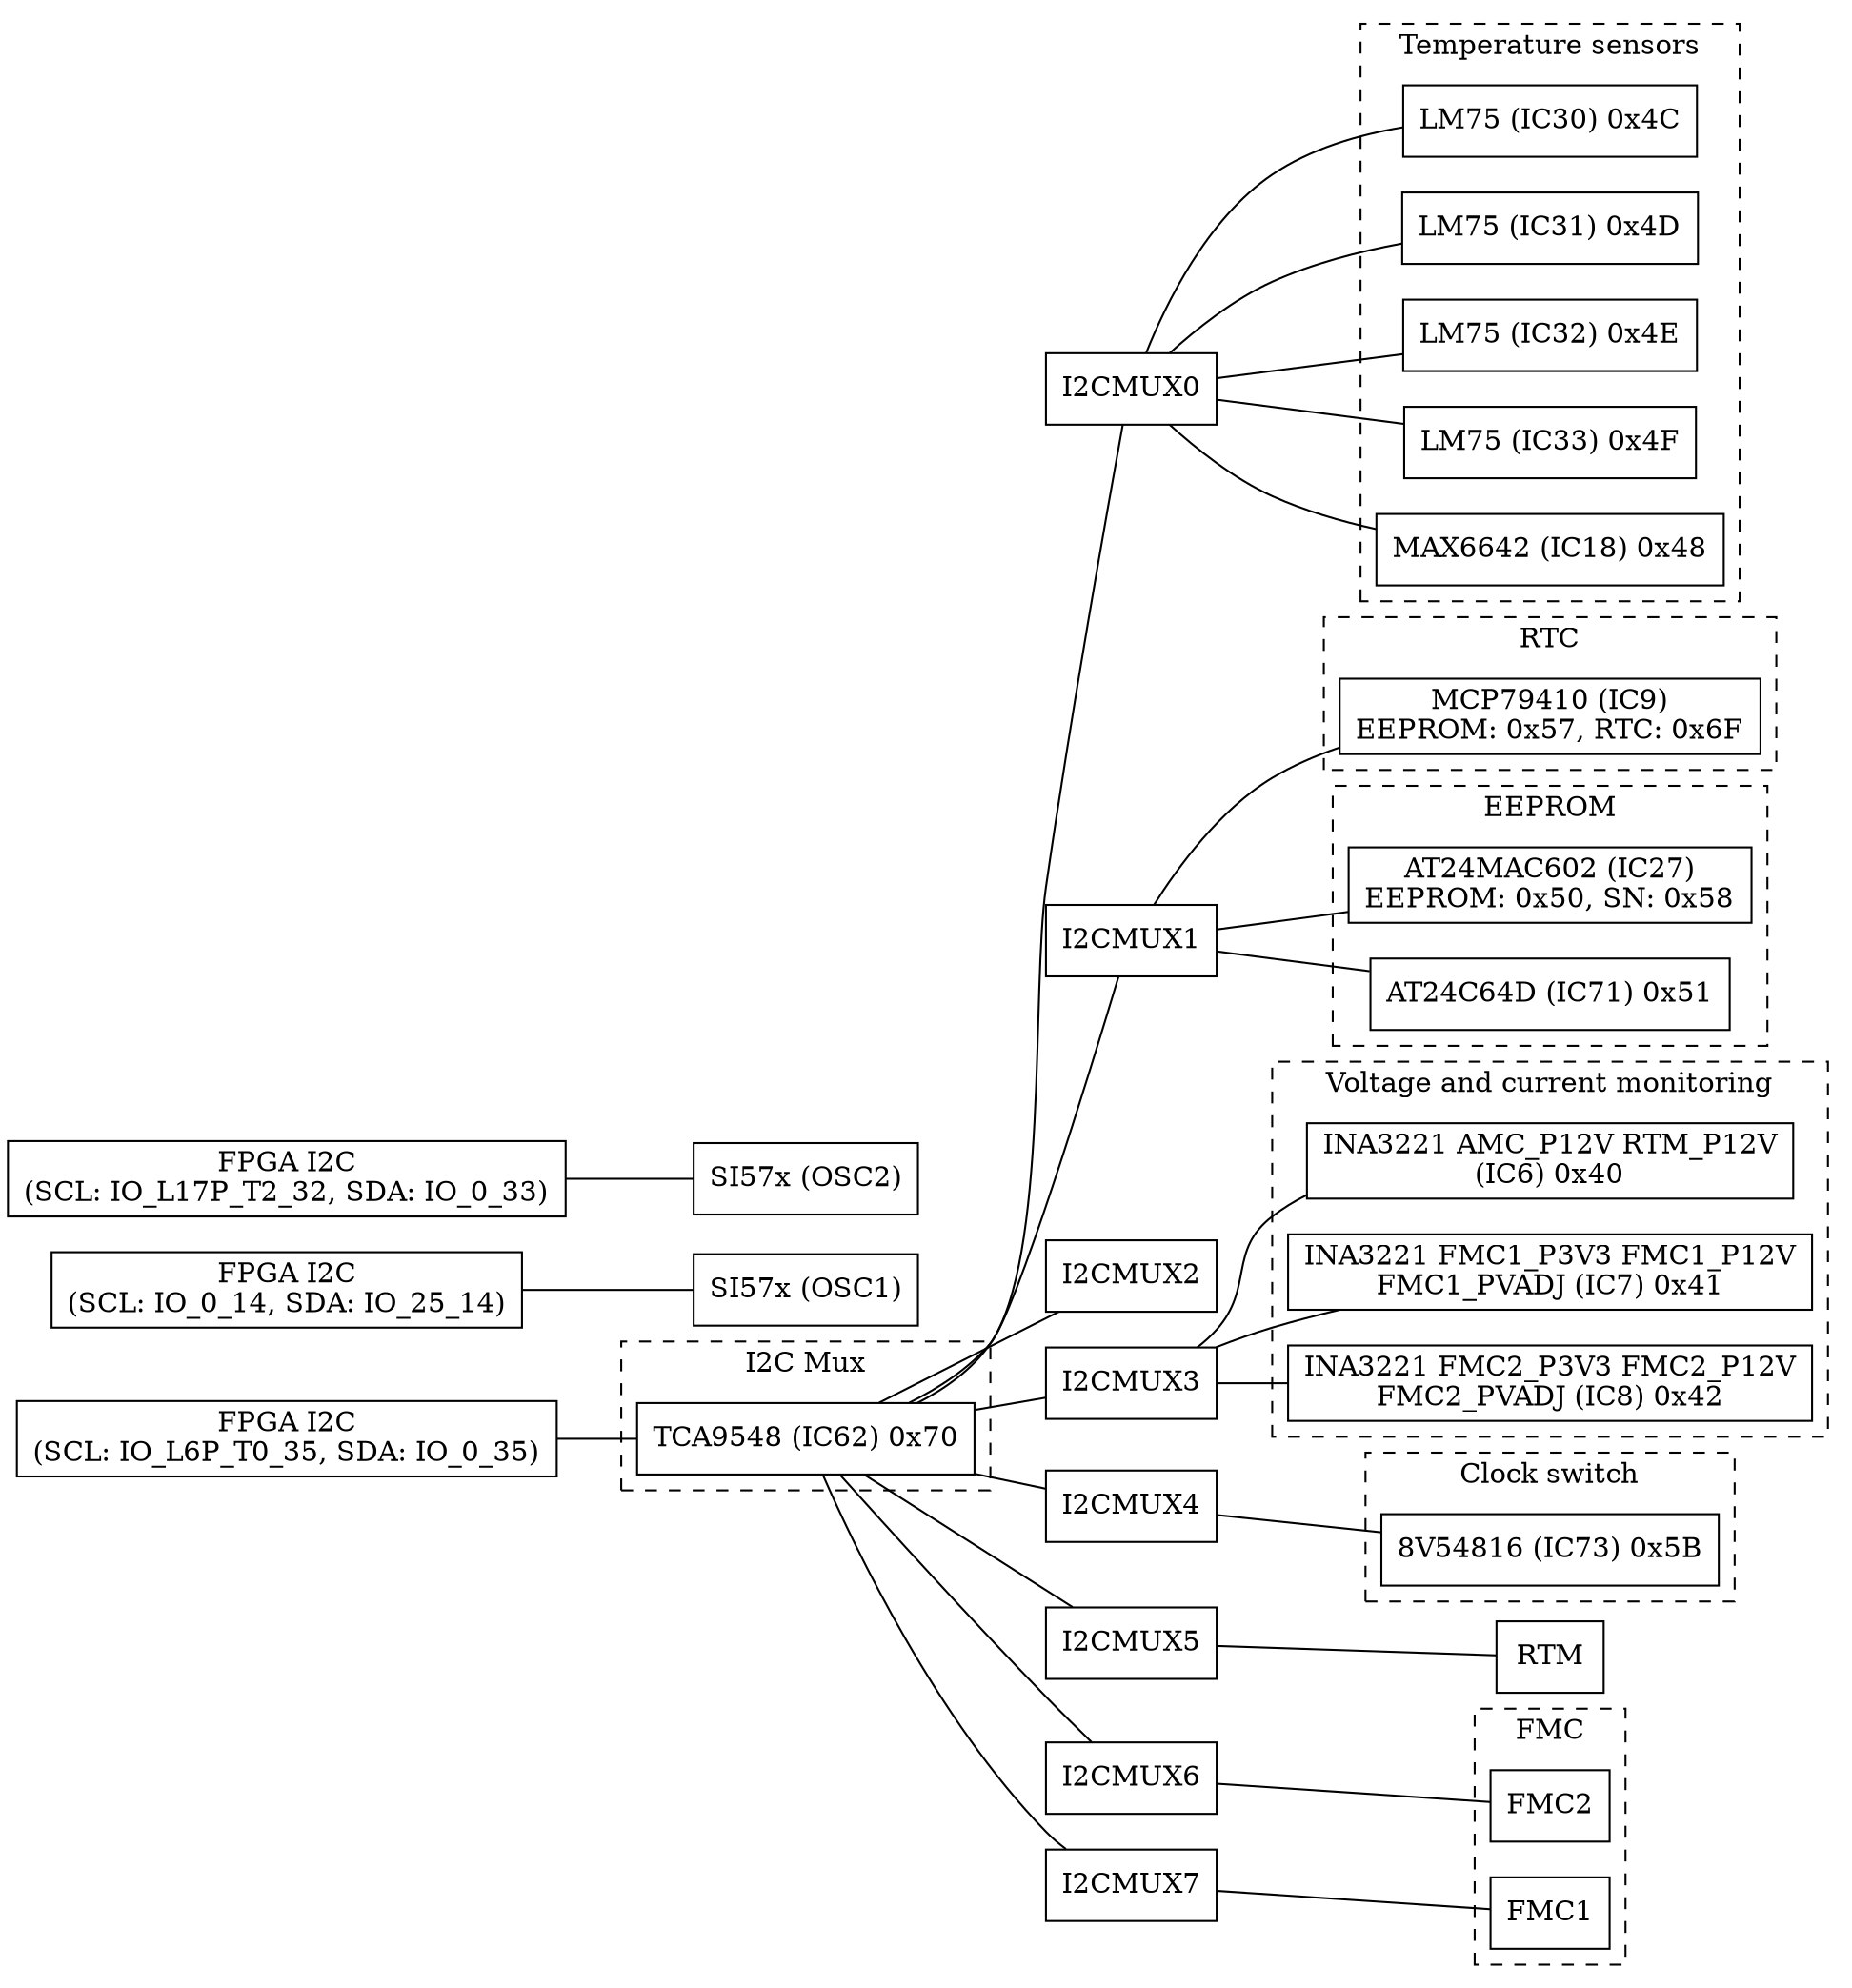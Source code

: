 graph afcv4_i2c_hieranchy {
    rankdir=LR
    FPGA_I2C0 [label="FPGA I2C\n(SCL: IO_L6P_T0_35, SDA: IO_0_35)", shape=rectangle]
    FPGA_I2C1 [label="FPGA I2C\n(SCL: IO_0_14, SDA: IO_25_14)", shape=rectangle]
    FPGA_I2C2 [label="FPGA I2C\n(SCL: IO_L17P_T2_32, SDA: IO_0_33)", shape=rectangle]
    I2CMUX0 [label="I2CMUX0", shape=rectangle]
    I2CMUX1 [label="I2CMUX1", shape=rectangle]
    I2CMUX2 [label="I2CMUX2", shape=rectangle]
    I2CMUX3 [label="I2CMUX3", shape=rectangle]
    I2CMUX4 [label="I2CMUX4", shape=rectangle]
    I2CMUX5 [label="I2CMUX5", shape=rectangle]
    I2CMUX6 [label="I2CMUX6", shape=rectangle]
    I2CMUX7 [label="I2CMUX7", shape=rectangle]

    subgraph cluster_i2c_mux {
        label = "I2C Mux"
        style = dashed
        IC62 [label="TCA9548 (IC62) 0x70", shape=rectangle]
    }

    subgraph cluster_temp_sensors {
        label = "Temperature sensors"
        style = dashed
        IC30 [label="LM75 (IC30) 0x4C", shape=rectangle]
        IC31 [label="LM75 (IC31) 0x4D", shape=rectangle]
        IC32 [label="LM75 (IC32) 0x4E", shape=rectangle]
        IC33 [label="LM75 (IC33) 0x4F", shape=rectangle]
        IC18 [label="MAX6642 (IC18) 0x48", shape=rectangle]
    }

    subgraph cluster_rtc {
        label = "RTC"
        style = dashed
        IC9 [label="MCP79410 (IC9)\nEEPROM: 0x57, RTC: 0x6F", shape=rectangle]
    }

    subgraph cluster_eeprom {
        label = "EEPROM"
        style = dashed
        IC27 [label="AT24MAC602 (IC27)\nEEPROM: 0x50, SN: 0x58", shape=rectangle]
        IC71 [label="AT24C64D (IC71) 0x51", shape=rectangle]
    }

    subgraph cluster_vol_cur_monitor {
        label = "Voltage and current monitoring"
        style = dashed
        IC6 [label="INA3221 AMC_P12V RTM_P12V\n(IC6) 0x40", shape=rectangle]
        IC7 [label="INA3221 FMC1_P3V3 FMC1_P12V\nFMC1_PVADJ (IC7) 0x41", shape=rectangle]
        IC8 [label="INA3221 FMC2_P3V3 FMC2_P12V\nFMC2_PVADJ (IC8) 0x42", shape=rectangle]
    }

    subgraph cluster_clk_sw {
        label = "Clock switch"
        style = dashed
        IC73 [label="8V54816 (IC73) 0x5B", shape=rectangle]
    }

    RTM [label="RTM", shape=rectangle]

    subgraph cluster_fmc {
        label = "FMC"
        style = dashed
        FMC2 [label="FMC2", shape=rectangle]
        FMC1 [label="FMC1", shape=rectangle]
    }

    OSC1 [label="SI57x (OSC1)", shape=rectangle]
    OSC2 [label="SI57x (OSC2)", shape=rectangle]

    FPGA_I2C0 -- IC62
    IC62 -- I2CMUX0
    IC62 -- I2CMUX1
    IC62 -- I2CMUX2
    IC62 -- I2CMUX3
    IC62 -- I2CMUX4
    IC62 -- I2CMUX5
    IC62 -- I2CMUX6
    IC62 -- I2CMUX7

    I2CMUX0 -- IC30
    I2CMUX0 -- IC31
    I2CMUX0 -- IC32
    I2CMUX0 -- IC33
    I2CMUX0 -- IC18

    I2CMUX1 -- IC9
    I2CMUX1 -- IC27
    I2CMUX1 -- IC71

    I2CMUX3 -- IC6
    I2CMUX3 -- IC7
    I2CMUX3 -- IC8

    I2CMUX4 -- IC73

    I2CMUX5 -- RTM

    I2CMUX6 -- FMC2

    I2CMUX7 -- FMC1

    FPGA_I2C1 -- OSC1
    FPGA_I2C2 -- OSC2
}

